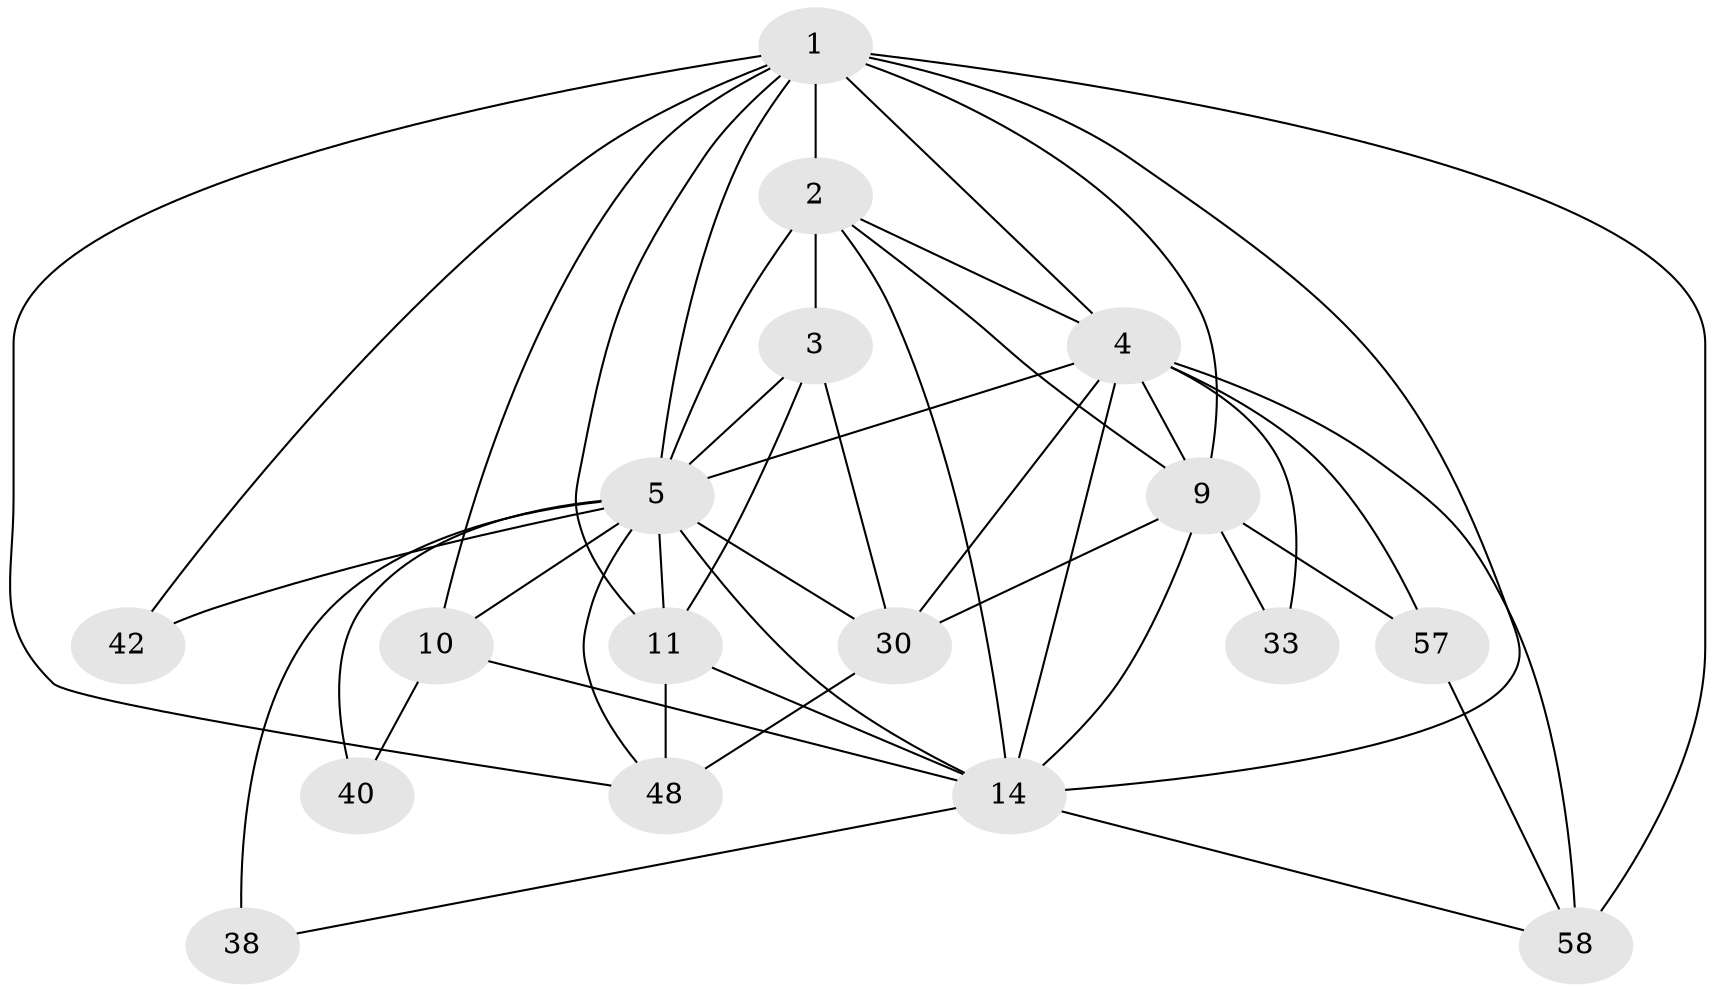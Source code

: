 // original degree distribution, {3: 0.288135593220339, 4: 0.2711864406779661, 5: 0.22033898305084745, 6: 0.1016949152542373, 2: 0.1016949152542373, 8: 0.01694915254237288}
// Generated by graph-tools (version 1.1) at 2025/18/03/04/25 18:18:46]
// undirected, 17 vertices, 45 edges
graph export_dot {
graph [start="1"]
  node [color=gray90,style=filled];
  1 [super="+29+32+12"];
  2 [super="+39+6+46"];
  3 [super="+25+52"];
  4 [super="+35+20"];
  5 [super="+13+18+22+8"];
  9 [super="+26"];
  10 [super="+19"];
  11 [super="+15"];
  14 [super="+41+34+21"];
  30 [super="+50+45+53"];
  33;
  38;
  40;
  42;
  48 [super="+49"];
  57;
  58;
  1 -- 9 [weight=2];
  1 -- 42;
  1 -- 4;
  1 -- 2 [weight=2];
  1 -- 5 [weight=2];
  1 -- 10;
  1 -- 11;
  1 -- 14;
  1 -- 48;
  1 -- 58;
  2 -- 4;
  2 -- 3 [weight=4];
  2 -- 9 [weight=2];
  2 -- 14 [weight=2];
  2 -- 5 [weight=2];
  3 -- 5 [weight=2];
  3 -- 11;
  3 -- 30;
  4 -- 33;
  4 -- 57;
  4 -- 58;
  4 -- 5 [weight=2];
  4 -- 9;
  4 -- 14 [weight=3];
  4 -- 30;
  5 -- 38 [weight=2];
  5 -- 40 [weight=2];
  5 -- 30 [weight=5];
  5 -- 42;
  5 -- 10;
  5 -- 14 [weight=2];
  5 -- 48;
  5 -- 11;
  9 -- 33;
  9 -- 57;
  9 -- 30;
  9 -- 14;
  10 -- 40;
  10 -- 14;
  11 -- 14;
  11 -- 48;
  14 -- 38;
  14 -- 58;
  30 -- 48 [weight=2];
  57 -- 58;
}

